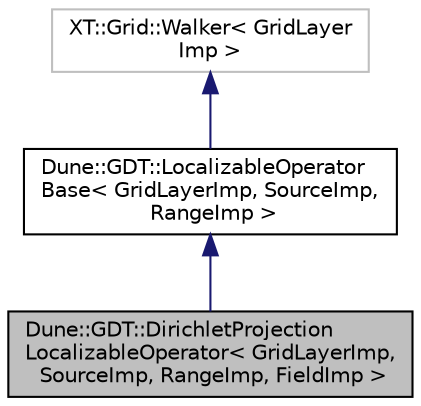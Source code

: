 digraph "Dune::GDT::DirichletProjectionLocalizableOperator&lt; GridLayerImp, SourceImp, RangeImp, FieldImp &gt;"
{
  edge [fontname="Helvetica",fontsize="10",labelfontname="Helvetica",labelfontsize="10"];
  node [fontname="Helvetica",fontsize="10",shape=record];
  Node0 [label="Dune::GDT::DirichletProjection\lLocalizableOperator\< GridLayerImp,\l SourceImp, RangeImp, FieldImp \>",height=0.2,width=0.4,color="black", fillcolor="grey75", style="filled", fontcolor="black"];
  Node1 -> Node0 [dir="back",color="midnightblue",fontsize="10",style="solid",fontname="Helvetica"];
  Node1 [label="Dune::GDT::LocalizableOperator\lBase\< GridLayerImp, SourceImp,\l RangeImp \>",height=0.2,width=0.4,color="black", fillcolor="white", style="filled",URL="$a01777.html"];
  Node2 -> Node1 [dir="back",color="midnightblue",fontsize="10",style="solid",fontname="Helvetica"];
  Node2 [label="XT::Grid::Walker\< GridLayer\lImp \>",height=0.2,width=0.4,color="grey75", fillcolor="white", style="filled"];
}

